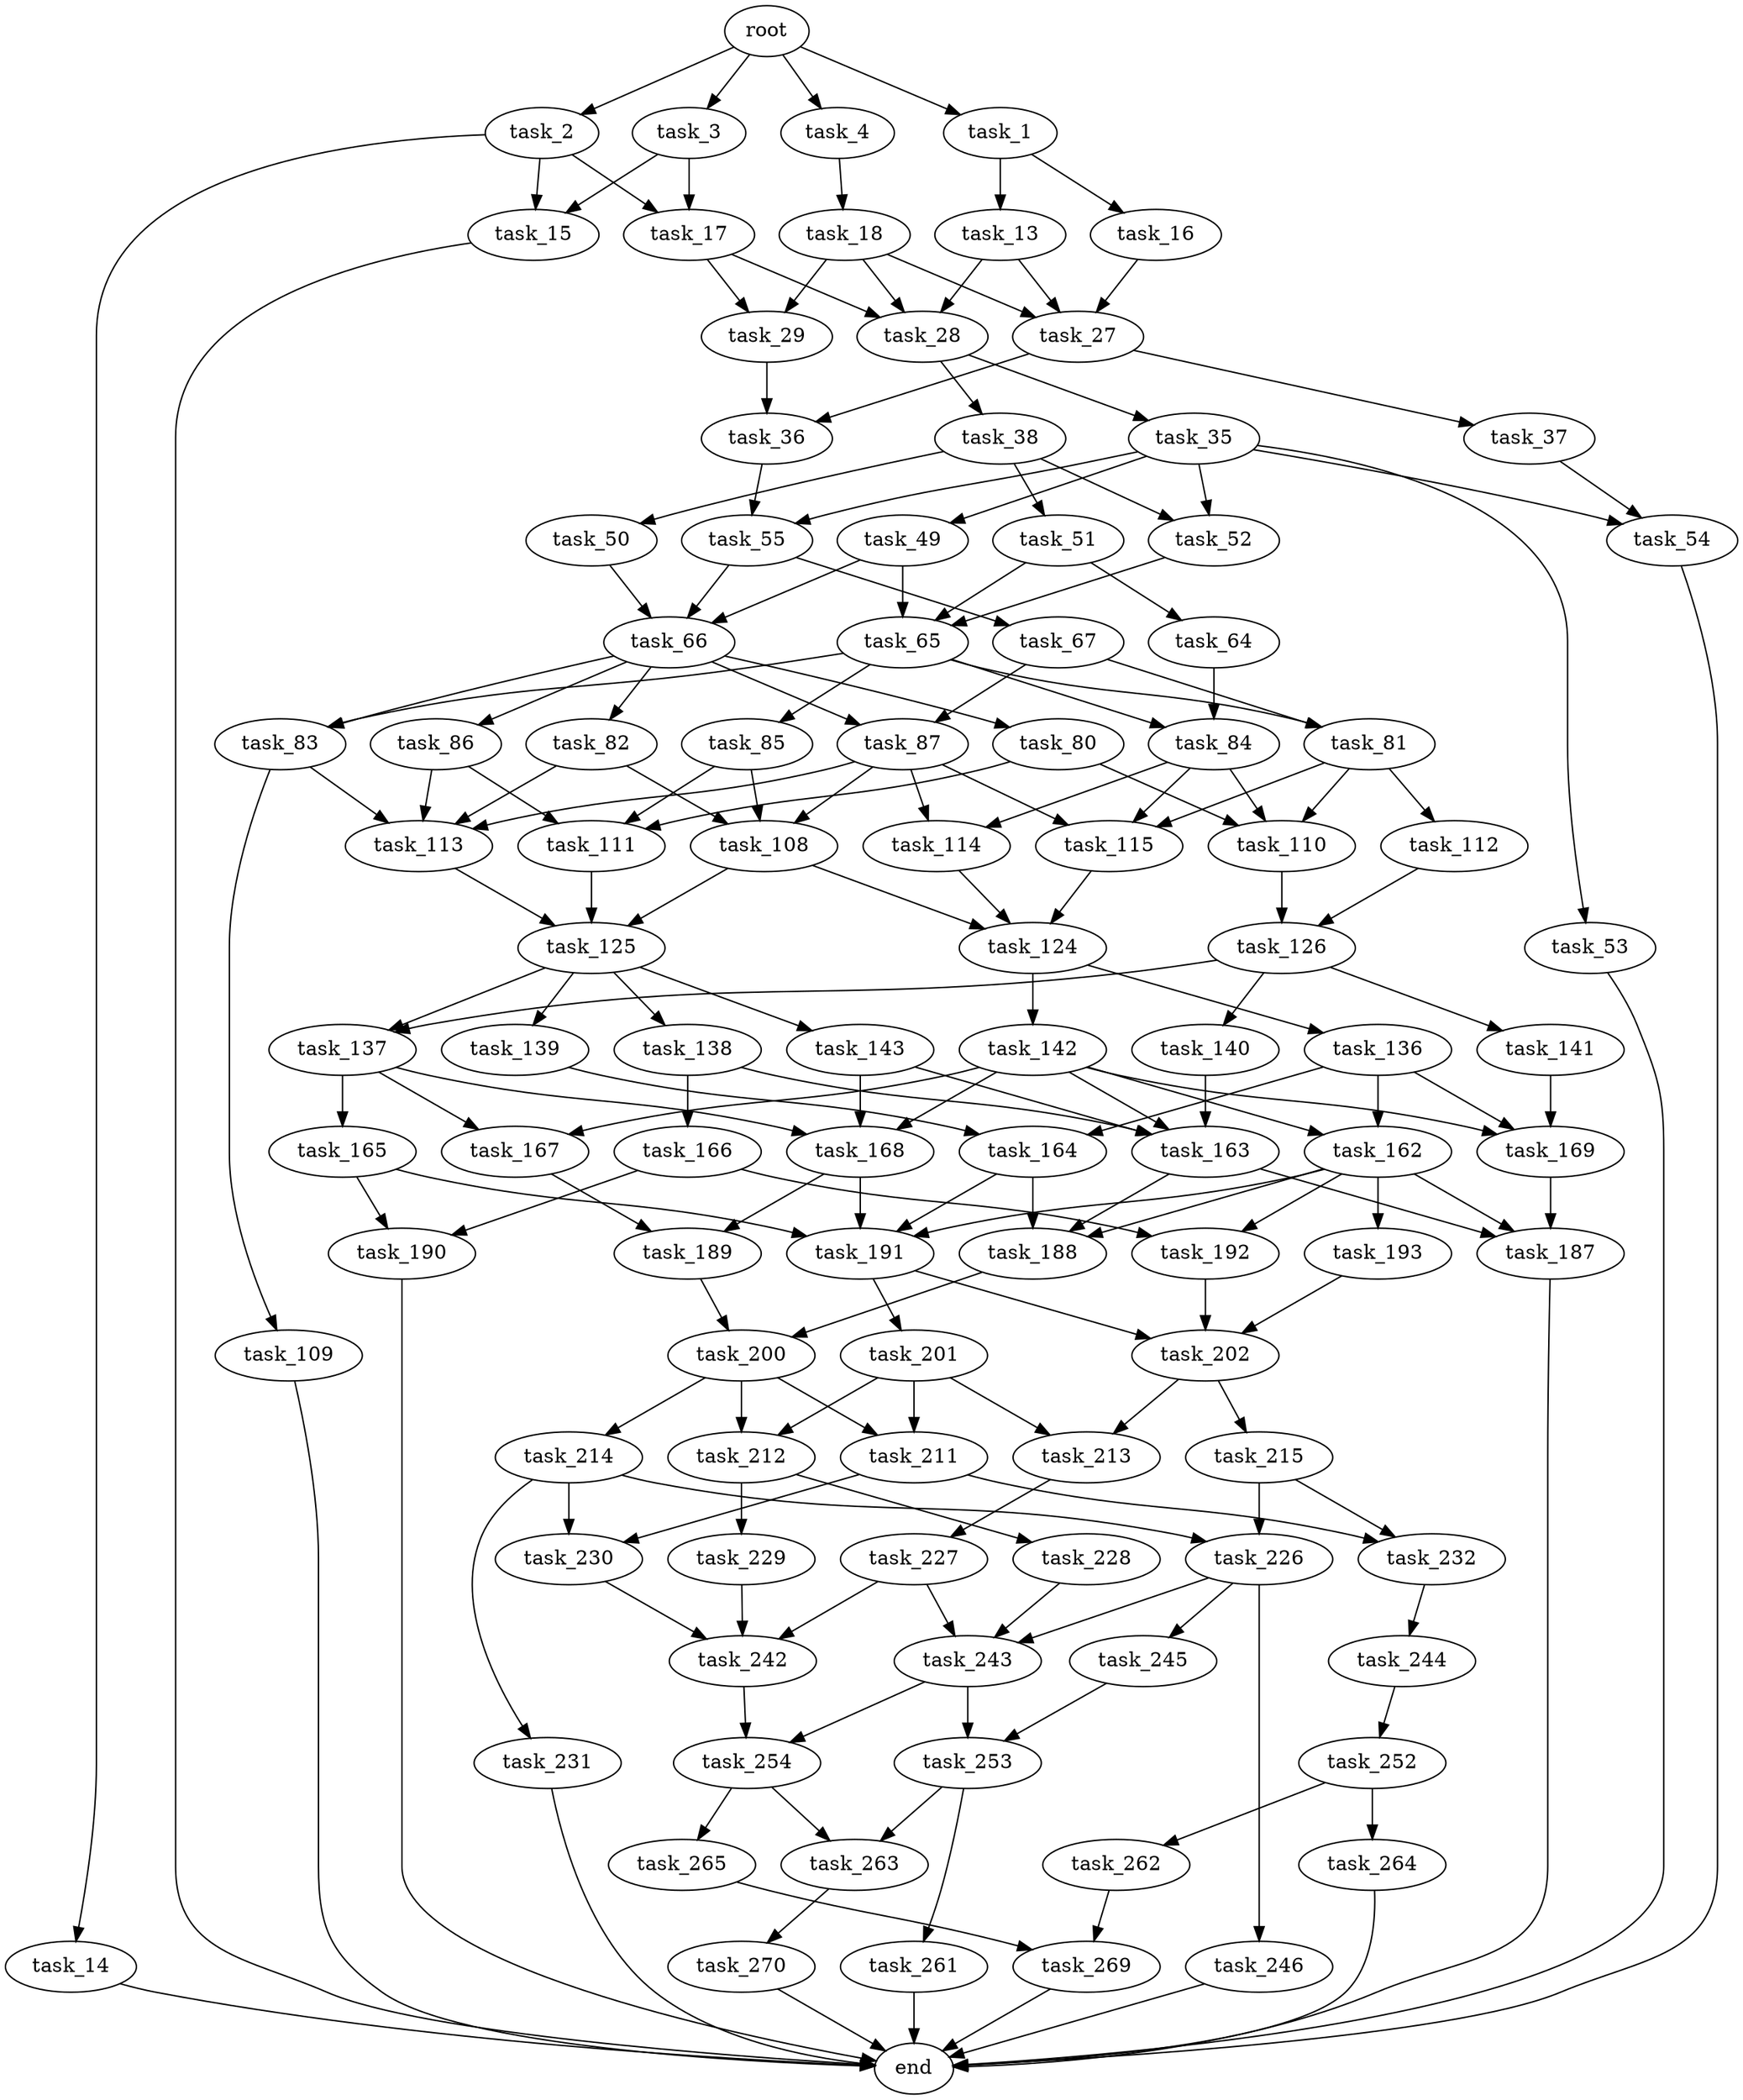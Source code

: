digraph G {
  root [size="0.000000"];
  task_1 [size="28991029248.000000"];
  task_2 [size="549755813888.000000"];
  task_3 [size="1819637752.000000"];
  task_4 [size="1073741824000.000000"];
  task_13 [size="8589934592.000000"];
  task_16 [size="549755813888.000000"];
  task_14 [size="68719476736.000000"];
  task_15 [size="1027261359323.000000"];
  task_17 [size="577879547170.000000"];
  task_18 [size="8968493955.000000"];
  task_27 [size="1073741824000.000000"];
  task_28 [size="218292511453.000000"];
  end [size="0.000000"];
  task_29 [size="368293445632.000000"];
  task_36 [size="90111796051.000000"];
  task_37 [size="231928233984.000000"];
  task_35 [size="162639202284.000000"];
  task_38 [size="1793209855.000000"];
  task_49 [size="134217728000.000000"];
  task_52 [size="231928233984.000000"];
  task_53 [size="189903742396.000000"];
  task_54 [size="63251087174.000000"];
  task_55 [size="256465924559.000000"];
  task_50 [size="17734891766.000000"];
  task_51 [size="8100265772.000000"];
  task_65 [size="12920607193.000000"];
  task_66 [size="3220218814.000000"];
  task_64 [size="17834404822.000000"];
  task_67 [size="29612791825.000000"];
  task_84 [size="999315927.000000"];
  task_81 [size="134217728000.000000"];
  task_83 [size="68719476736.000000"];
  task_85 [size="7228504413.000000"];
  task_80 [size="782757789696.000000"];
  task_82 [size="19242122192.000000"];
  task_86 [size="134217728000.000000"];
  task_87 [size="4723429674.000000"];
  task_110 [size="782757789696.000000"];
  task_111 [size="26751521853.000000"];
  task_112 [size="782757789696.000000"];
  task_115 [size="368293445632.000000"];
  task_108 [size="18264763753.000000"];
  task_113 [size="368293445632.000000"];
  task_109 [size="12108322698.000000"];
  task_114 [size="68719476736.000000"];
  task_124 [size="1073741824000.000000"];
  task_125 [size="429478470590.000000"];
  task_126 [size="549755813888.000000"];
  task_136 [size="368293445632.000000"];
  task_142 [size="68719476736.000000"];
  task_137 [size="16821636746.000000"];
  task_138 [size="231928233984.000000"];
  task_139 [size="5679449408.000000"];
  task_143 [size="231928233984.000000"];
  task_140 [size="40574566775.000000"];
  task_141 [size="1070460256.000000"];
  task_162 [size="9794481070.000000"];
  task_164 [size="549755813888.000000"];
  task_169 [size="368293445632.000000"];
  task_165 [size="1427382901851.000000"];
  task_167 [size="605966331256.000000"];
  task_168 [size="649489007210.000000"];
  task_163 [size="134217728000.000000"];
  task_166 [size="9076810274.000000"];
  task_187 [size="36933273274.000000"];
  task_188 [size="28051240925.000000"];
  task_191 [size="706444333244.000000"];
  task_192 [size="368293445632.000000"];
  task_193 [size="235045724008.000000"];
  task_190 [size="549755813888.000000"];
  task_189 [size="782757789696.000000"];
  task_200 [size="304171061278.000000"];
  task_201 [size="28109933324.000000"];
  task_202 [size="57913292664.000000"];
  task_211 [size="134217728000.000000"];
  task_212 [size="3377861403.000000"];
  task_214 [size="134217728000.000000"];
  task_213 [size="28991029248.000000"];
  task_215 [size="27031280801.000000"];
  task_230 [size="398527265240.000000"];
  task_232 [size="865011171419.000000"];
  task_228 [size="23140834482.000000"];
  task_229 [size="1715862336.000000"];
  task_227 [size="493486033112.000000"];
  task_226 [size="34266582925.000000"];
  task_231 [size="174903564640.000000"];
  task_243 [size="8589934592.000000"];
  task_245 [size="195745438248.000000"];
  task_246 [size="947460710.000000"];
  task_242 [size="14437804842.000000"];
  task_244 [size="11399438008.000000"];
  task_254 [size="549755813888.000000"];
  task_253 [size="38808494447.000000"];
  task_252 [size="8084126544.000000"];
  task_262 [size="64449280775.000000"];
  task_264 [size="5003387379.000000"];
  task_261 [size="378773816571.000000"];
  task_263 [size="387701607215.000000"];
  task_265 [size="28991029248.000000"];
  task_269 [size="201316745304.000000"];
  task_270 [size="17429897648.000000"];

  root -> task_1 [size="1.000000"];
  root -> task_2 [size="1.000000"];
  root -> task_3 [size="1.000000"];
  root -> task_4 [size="1.000000"];
  task_1 -> task_13 [size="75497472.000000"];
  task_1 -> task_16 [size="75497472.000000"];
  task_2 -> task_14 [size="536870912.000000"];
  task_2 -> task_15 [size="536870912.000000"];
  task_2 -> task_17 [size="536870912.000000"];
  task_3 -> task_15 [size="33554432.000000"];
  task_3 -> task_17 [size="33554432.000000"];
  task_4 -> task_18 [size="838860800.000000"];
  task_13 -> task_27 [size="33554432.000000"];
  task_13 -> task_28 [size="33554432.000000"];
  task_16 -> task_27 [size="536870912.000000"];
  task_14 -> end [size="1.000000"];
  task_15 -> end [size="1.000000"];
  task_17 -> task_28 [size="838860800.000000"];
  task_17 -> task_29 [size="838860800.000000"];
  task_18 -> task_27 [size="411041792.000000"];
  task_18 -> task_28 [size="411041792.000000"];
  task_18 -> task_29 [size="411041792.000000"];
  task_27 -> task_36 [size="838860800.000000"];
  task_27 -> task_37 [size="838860800.000000"];
  task_28 -> task_35 [size="301989888.000000"];
  task_28 -> task_38 [size="301989888.000000"];
  task_29 -> task_36 [size="411041792.000000"];
  task_36 -> task_55 [size="411041792.000000"];
  task_37 -> task_54 [size="301989888.000000"];
  task_35 -> task_49 [size="536870912.000000"];
  task_35 -> task_52 [size="536870912.000000"];
  task_35 -> task_53 [size="536870912.000000"];
  task_35 -> task_54 [size="536870912.000000"];
  task_35 -> task_55 [size="536870912.000000"];
  task_38 -> task_50 [size="33554432.000000"];
  task_38 -> task_51 [size="33554432.000000"];
  task_38 -> task_52 [size="33554432.000000"];
  task_49 -> task_65 [size="209715200.000000"];
  task_49 -> task_66 [size="209715200.000000"];
  task_52 -> task_65 [size="301989888.000000"];
  task_53 -> end [size="1.000000"];
  task_54 -> end [size="1.000000"];
  task_55 -> task_66 [size="301989888.000000"];
  task_55 -> task_67 [size="301989888.000000"];
  task_50 -> task_66 [size="838860800.000000"];
  task_51 -> task_64 [size="536870912.000000"];
  task_51 -> task_65 [size="536870912.000000"];
  task_65 -> task_81 [size="209715200.000000"];
  task_65 -> task_83 [size="209715200.000000"];
  task_65 -> task_84 [size="209715200.000000"];
  task_65 -> task_85 [size="209715200.000000"];
  task_66 -> task_80 [size="75497472.000000"];
  task_66 -> task_82 [size="75497472.000000"];
  task_66 -> task_83 [size="75497472.000000"];
  task_66 -> task_86 [size="75497472.000000"];
  task_66 -> task_87 [size="75497472.000000"];
  task_64 -> task_84 [size="679477248.000000"];
  task_67 -> task_81 [size="838860800.000000"];
  task_67 -> task_87 [size="838860800.000000"];
  task_84 -> task_110 [size="75497472.000000"];
  task_84 -> task_114 [size="75497472.000000"];
  task_84 -> task_115 [size="75497472.000000"];
  task_81 -> task_110 [size="209715200.000000"];
  task_81 -> task_112 [size="209715200.000000"];
  task_81 -> task_115 [size="209715200.000000"];
  task_83 -> task_109 [size="134217728.000000"];
  task_83 -> task_113 [size="134217728.000000"];
  task_85 -> task_108 [size="301989888.000000"];
  task_85 -> task_111 [size="301989888.000000"];
  task_80 -> task_110 [size="679477248.000000"];
  task_80 -> task_111 [size="679477248.000000"];
  task_82 -> task_108 [size="75497472.000000"];
  task_82 -> task_113 [size="75497472.000000"];
  task_86 -> task_111 [size="209715200.000000"];
  task_86 -> task_113 [size="209715200.000000"];
  task_87 -> task_108 [size="134217728.000000"];
  task_87 -> task_113 [size="134217728.000000"];
  task_87 -> task_114 [size="134217728.000000"];
  task_87 -> task_115 [size="134217728.000000"];
  task_110 -> task_126 [size="679477248.000000"];
  task_111 -> task_125 [size="838860800.000000"];
  task_112 -> task_126 [size="679477248.000000"];
  task_115 -> task_124 [size="411041792.000000"];
  task_108 -> task_124 [size="75497472.000000"];
  task_108 -> task_125 [size="75497472.000000"];
  task_113 -> task_125 [size="411041792.000000"];
  task_109 -> end [size="1.000000"];
  task_114 -> task_124 [size="134217728.000000"];
  task_124 -> task_136 [size="838860800.000000"];
  task_124 -> task_142 [size="838860800.000000"];
  task_125 -> task_137 [size="679477248.000000"];
  task_125 -> task_138 [size="679477248.000000"];
  task_125 -> task_139 [size="679477248.000000"];
  task_125 -> task_143 [size="679477248.000000"];
  task_126 -> task_137 [size="536870912.000000"];
  task_126 -> task_140 [size="536870912.000000"];
  task_126 -> task_141 [size="536870912.000000"];
  task_136 -> task_162 [size="411041792.000000"];
  task_136 -> task_164 [size="411041792.000000"];
  task_136 -> task_169 [size="411041792.000000"];
  task_142 -> task_162 [size="134217728.000000"];
  task_142 -> task_163 [size="134217728.000000"];
  task_142 -> task_167 [size="134217728.000000"];
  task_142 -> task_168 [size="134217728.000000"];
  task_142 -> task_169 [size="134217728.000000"];
  task_137 -> task_165 [size="411041792.000000"];
  task_137 -> task_167 [size="411041792.000000"];
  task_137 -> task_168 [size="411041792.000000"];
  task_138 -> task_163 [size="301989888.000000"];
  task_138 -> task_166 [size="301989888.000000"];
  task_139 -> task_164 [size="411041792.000000"];
  task_143 -> task_163 [size="301989888.000000"];
  task_143 -> task_168 [size="301989888.000000"];
  task_140 -> task_163 [size="75497472.000000"];
  task_141 -> task_169 [size="33554432.000000"];
  task_162 -> task_187 [size="209715200.000000"];
  task_162 -> task_188 [size="209715200.000000"];
  task_162 -> task_191 [size="209715200.000000"];
  task_162 -> task_192 [size="209715200.000000"];
  task_162 -> task_193 [size="209715200.000000"];
  task_164 -> task_188 [size="536870912.000000"];
  task_164 -> task_191 [size="536870912.000000"];
  task_169 -> task_187 [size="411041792.000000"];
  task_165 -> task_190 [size="838860800.000000"];
  task_165 -> task_191 [size="838860800.000000"];
  task_167 -> task_189 [size="536870912.000000"];
  task_168 -> task_189 [size="679477248.000000"];
  task_168 -> task_191 [size="679477248.000000"];
  task_163 -> task_187 [size="209715200.000000"];
  task_163 -> task_188 [size="209715200.000000"];
  task_166 -> task_190 [size="679477248.000000"];
  task_166 -> task_192 [size="679477248.000000"];
  task_187 -> end [size="1.000000"];
  task_188 -> task_200 [size="838860800.000000"];
  task_191 -> task_201 [size="536870912.000000"];
  task_191 -> task_202 [size="536870912.000000"];
  task_192 -> task_202 [size="411041792.000000"];
  task_193 -> task_202 [size="209715200.000000"];
  task_190 -> end [size="1.000000"];
  task_189 -> task_200 [size="679477248.000000"];
  task_200 -> task_211 [size="209715200.000000"];
  task_200 -> task_212 [size="209715200.000000"];
  task_200 -> task_214 [size="209715200.000000"];
  task_201 -> task_211 [size="536870912.000000"];
  task_201 -> task_212 [size="536870912.000000"];
  task_201 -> task_213 [size="536870912.000000"];
  task_202 -> task_213 [size="134217728.000000"];
  task_202 -> task_215 [size="134217728.000000"];
  task_211 -> task_230 [size="209715200.000000"];
  task_211 -> task_232 [size="209715200.000000"];
  task_212 -> task_228 [size="75497472.000000"];
  task_212 -> task_229 [size="75497472.000000"];
  task_214 -> task_226 [size="209715200.000000"];
  task_214 -> task_230 [size="209715200.000000"];
  task_214 -> task_231 [size="209715200.000000"];
  task_213 -> task_227 [size="75497472.000000"];
  task_215 -> task_226 [size="33554432.000000"];
  task_215 -> task_232 [size="33554432.000000"];
  task_230 -> task_242 [size="536870912.000000"];
  task_232 -> task_244 [size="679477248.000000"];
  task_228 -> task_243 [size="679477248.000000"];
  task_229 -> task_242 [size="209715200.000000"];
  task_227 -> task_242 [size="411041792.000000"];
  task_227 -> task_243 [size="411041792.000000"];
  task_226 -> task_243 [size="838860800.000000"];
  task_226 -> task_245 [size="838860800.000000"];
  task_226 -> task_246 [size="838860800.000000"];
  task_231 -> end [size="1.000000"];
  task_243 -> task_253 [size="33554432.000000"];
  task_243 -> task_254 [size="33554432.000000"];
  task_245 -> task_253 [size="134217728.000000"];
  task_246 -> end [size="1.000000"];
  task_242 -> task_254 [size="679477248.000000"];
  task_244 -> task_252 [size="209715200.000000"];
  task_254 -> task_263 [size="536870912.000000"];
  task_254 -> task_265 [size="536870912.000000"];
  task_253 -> task_261 [size="838860800.000000"];
  task_253 -> task_263 [size="838860800.000000"];
  task_252 -> task_262 [size="134217728.000000"];
  task_252 -> task_264 [size="134217728.000000"];
  task_262 -> task_269 [size="75497472.000000"];
  task_264 -> end [size="1.000000"];
  task_261 -> end [size="1.000000"];
  task_263 -> task_270 [size="838860800.000000"];
  task_265 -> task_269 [size="75497472.000000"];
  task_269 -> end [size="1.000000"];
  task_270 -> end [size="1.000000"];
}
